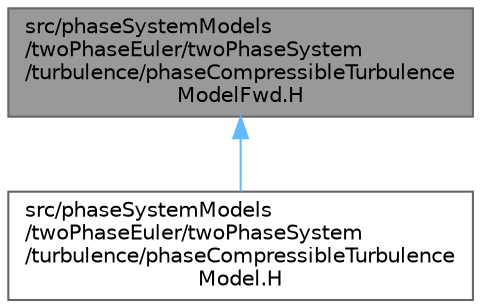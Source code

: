 digraph "src/phaseSystemModels/twoPhaseEuler/twoPhaseSystem/turbulence/phaseCompressibleTurbulenceModelFwd.H"
{
 // LATEX_PDF_SIZE
  bgcolor="transparent";
  edge [fontname=Helvetica,fontsize=10,labelfontname=Helvetica,labelfontsize=10];
  node [fontname=Helvetica,fontsize=10,shape=box,height=0.2,width=0.4];
  Node1 [id="Node000001",label="src/phaseSystemModels\l/twoPhaseEuler/twoPhaseSystem\l/turbulence/phaseCompressibleTurbulence\lModelFwd.H",height=0.2,width=0.4,color="gray40", fillcolor="grey60", style="filled", fontcolor="black",tooltip=" "];
  Node1 -> Node2 [id="edge1_Node000001_Node000002",dir="back",color="steelblue1",style="solid",tooltip=" "];
  Node2 [id="Node000002",label="src/phaseSystemModels\l/twoPhaseEuler/twoPhaseSystem\l/turbulence/phaseCompressibleTurbulence\lModel.H",height=0.2,width=0.4,color="grey40", fillcolor="white", style="filled",URL="$twoPhaseEuler_2twoPhaseSystem_2turbulence_2phaseCompressibleTurbulenceModel_8H.html",tooltip=" "];
}
